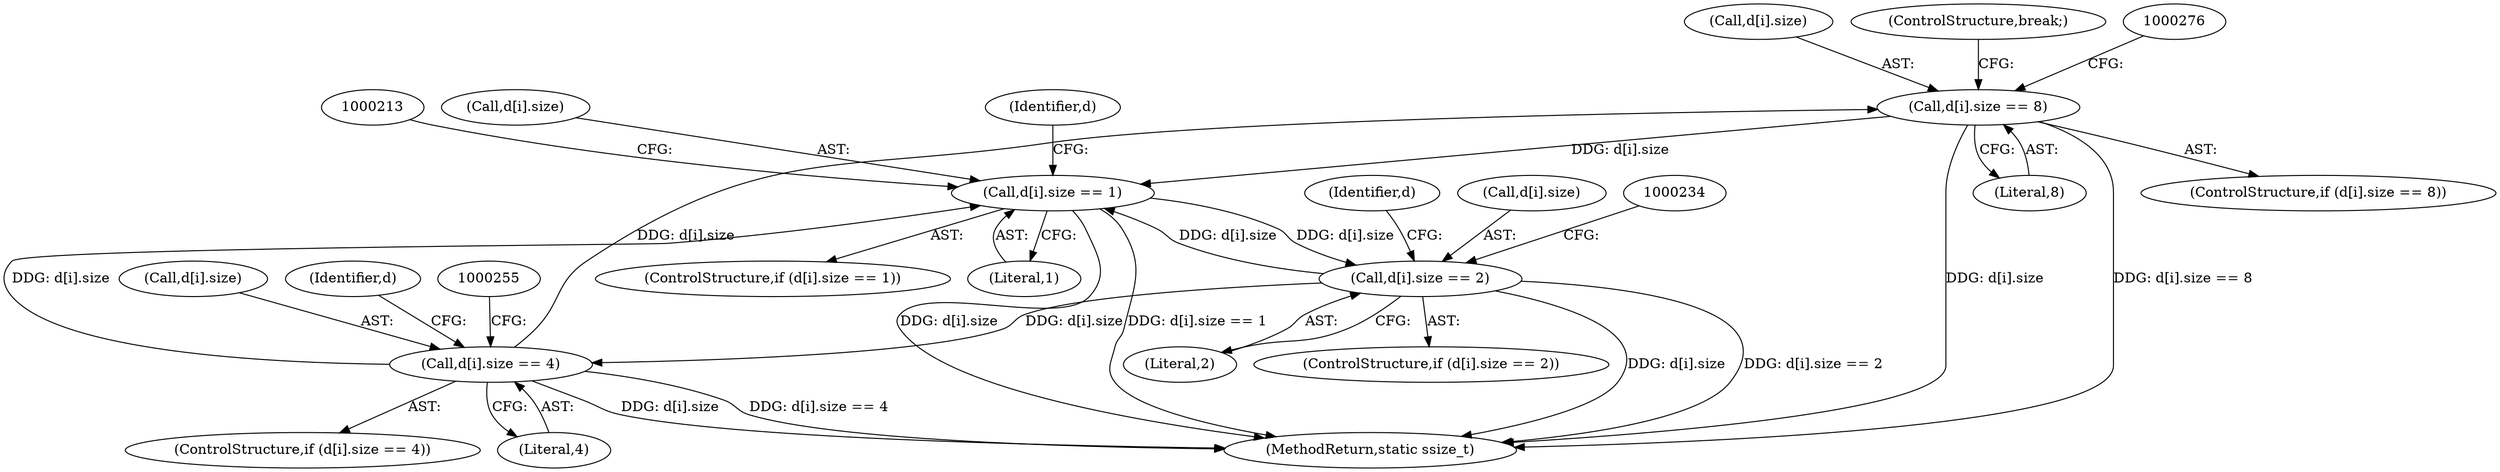 digraph "0_linux_a497e47d4aec37aaf8f13509f3ef3d1f6a717d88@pointer" {
"1000266" [label="(Call,d[i].size == 8)"];
"1000245" [label="(Call,d[i].size == 4)"];
"1000224" [label="(Call,d[i].size == 2)"];
"1000203" [label="(Call,d[i].size == 1)"];
"1000266" [label="(Call,d[i].size == 8)"];
"1000230" [label="(Literal,2)"];
"1000266" [label="(Call,d[i].size == 8)"];
"1000251" [label="(Literal,4)"];
"1000267" [label="(Call,d[i].size)"];
"1000244" [label="(ControlStructure,if (d[i].size == 4))"];
"1000246" [label="(Call,d[i].size)"];
"1000285" [label="(ControlStructure,break;)"];
"1000248" [label="(Identifier,d)"];
"1000204" [label="(Call,d[i].size)"];
"1000203" [label="(Call,d[i].size == 1)"];
"1000245" [label="(Call,d[i].size == 4)"];
"1000225" [label="(Call,d[i].size)"];
"1000269" [label="(Identifier,d)"];
"1000223" [label="(ControlStructure,if (d[i].size == 2))"];
"1000209" [label="(Literal,1)"];
"1000265" [label="(ControlStructure,if (d[i].size == 8))"];
"1000272" [label="(Literal,8)"];
"1000293" [label="(MethodReturn,static ssize_t)"];
"1000202" [label="(ControlStructure,if (d[i].size == 1))"];
"1000224" [label="(Call,d[i].size == 2)"];
"1000227" [label="(Identifier,d)"];
"1000266" -> "1000265"  [label="AST: "];
"1000266" -> "1000272"  [label="CFG: "];
"1000267" -> "1000266"  [label="AST: "];
"1000272" -> "1000266"  [label="AST: "];
"1000276" -> "1000266"  [label="CFG: "];
"1000285" -> "1000266"  [label="CFG: "];
"1000266" -> "1000293"  [label="DDG: d[i].size"];
"1000266" -> "1000293"  [label="DDG: d[i].size == 8"];
"1000266" -> "1000203"  [label="DDG: d[i].size"];
"1000245" -> "1000266"  [label="DDG: d[i].size"];
"1000245" -> "1000244"  [label="AST: "];
"1000245" -> "1000251"  [label="CFG: "];
"1000246" -> "1000245"  [label="AST: "];
"1000251" -> "1000245"  [label="AST: "];
"1000255" -> "1000245"  [label="CFG: "];
"1000269" -> "1000245"  [label="CFG: "];
"1000245" -> "1000293"  [label="DDG: d[i].size == 4"];
"1000245" -> "1000293"  [label="DDG: d[i].size"];
"1000245" -> "1000203"  [label="DDG: d[i].size"];
"1000224" -> "1000245"  [label="DDG: d[i].size"];
"1000224" -> "1000223"  [label="AST: "];
"1000224" -> "1000230"  [label="CFG: "];
"1000225" -> "1000224"  [label="AST: "];
"1000230" -> "1000224"  [label="AST: "];
"1000234" -> "1000224"  [label="CFG: "];
"1000248" -> "1000224"  [label="CFG: "];
"1000224" -> "1000293"  [label="DDG: d[i].size"];
"1000224" -> "1000293"  [label="DDG: d[i].size == 2"];
"1000224" -> "1000203"  [label="DDG: d[i].size"];
"1000203" -> "1000224"  [label="DDG: d[i].size"];
"1000203" -> "1000202"  [label="AST: "];
"1000203" -> "1000209"  [label="CFG: "];
"1000204" -> "1000203"  [label="AST: "];
"1000209" -> "1000203"  [label="AST: "];
"1000213" -> "1000203"  [label="CFG: "];
"1000227" -> "1000203"  [label="CFG: "];
"1000203" -> "1000293"  [label="DDG: d[i].size == 1"];
"1000203" -> "1000293"  [label="DDG: d[i].size"];
}
